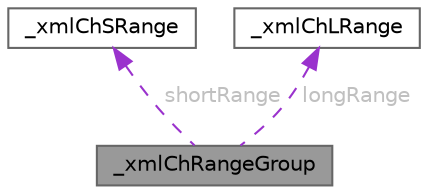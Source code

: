 digraph "_xmlChRangeGroup"
{
 // LATEX_PDF_SIZE
  bgcolor="transparent";
  edge [fontname=Helvetica,fontsize=10,labelfontname=Helvetica,labelfontsize=10];
  node [fontname=Helvetica,fontsize=10,shape=box,height=0.2,width=0.4];
  Node1 [label="_xmlChRangeGroup",height=0.2,width=0.4,color="gray40", fillcolor="grey60", style="filled", fontcolor="black",tooltip=" "];
  Node2 -> Node1 [dir="back",color="darkorchid3",style="dashed",label=" shortRange",fontcolor="grey" ];
  Node2 [label="_xmlChSRange",height=0.2,width=0.4,color="gray40", fillcolor="white", style="filled",URL="$struct__xml_ch_s_range.html",tooltip=" "];
  Node3 -> Node1 [dir="back",color="darkorchid3",style="dashed",label=" longRange",fontcolor="grey" ];
  Node3 [label="_xmlChLRange",height=0.2,width=0.4,color="gray40", fillcolor="white", style="filled",URL="$struct__xml_ch_l_range.html",tooltip=" "];
}
